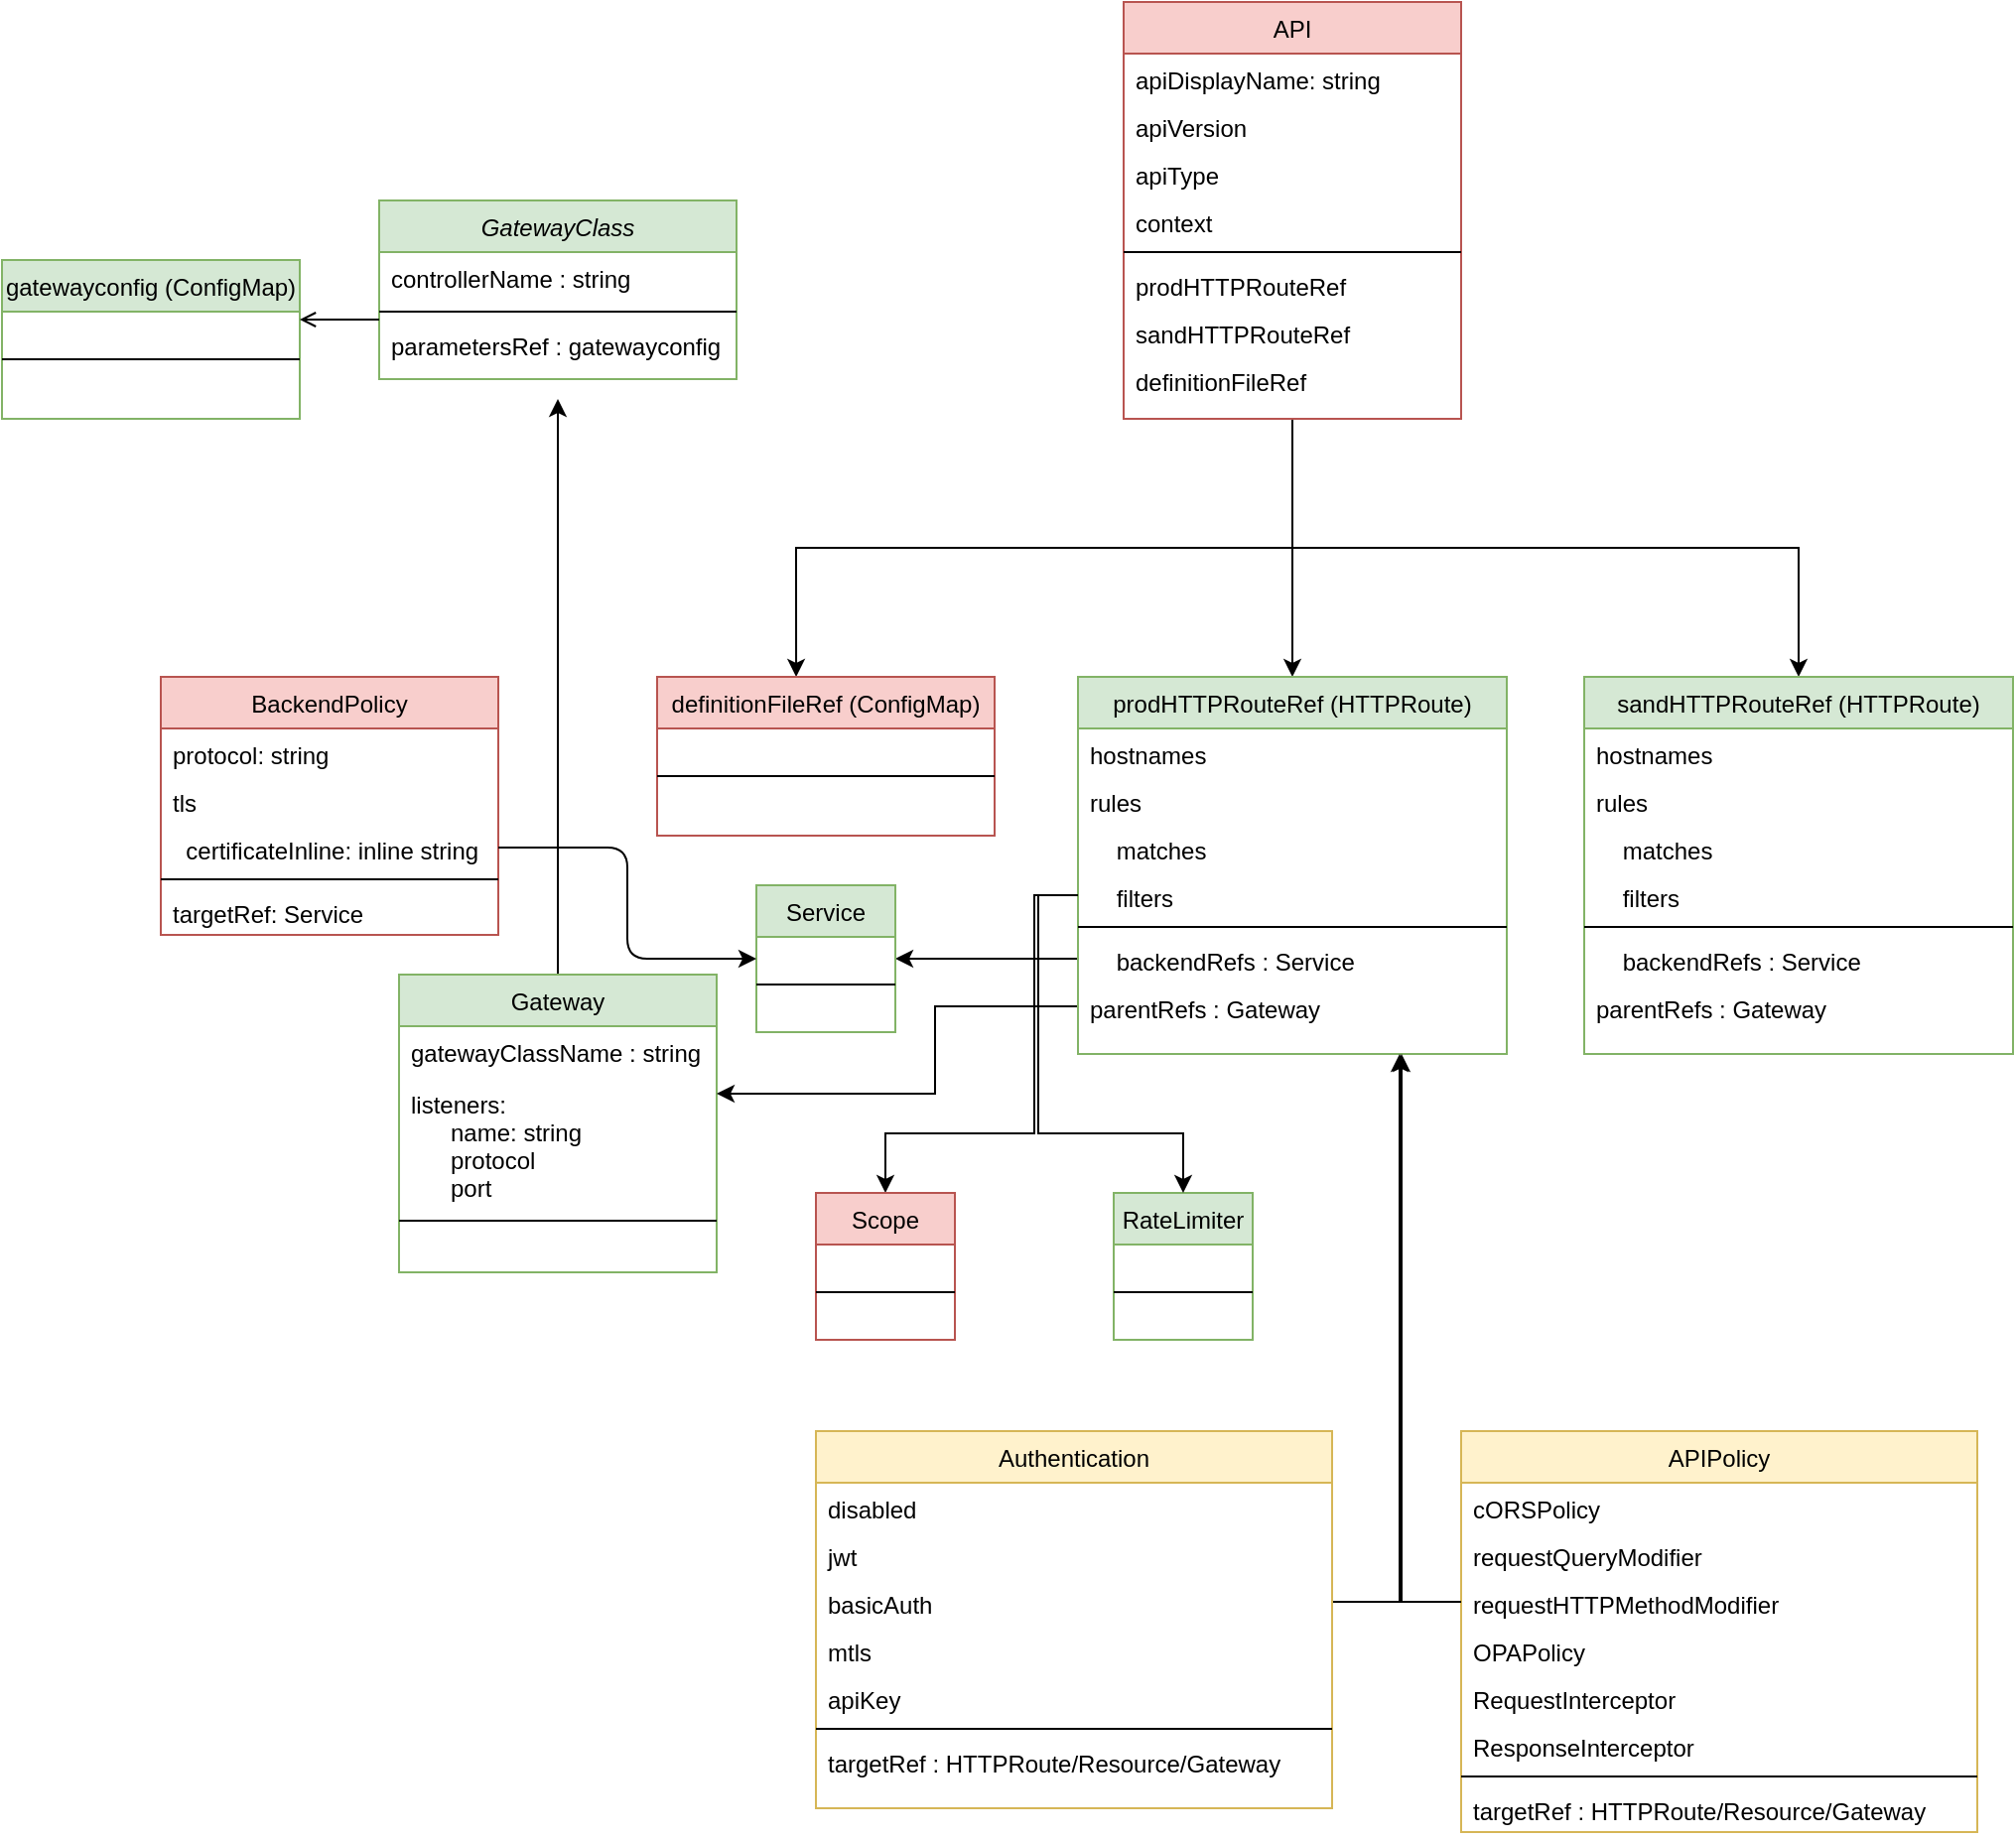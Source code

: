 <mxfile>
    <diagram id="C5RBs43oDa-KdzZeNtuy" name="Page-1">
        <mxGraphModel dx="1971" dy="481" grid="1" gridSize="10" guides="1" tooltips="1" connect="1" arrows="1" fold="1" page="1" pageScale="1" pageWidth="827" pageHeight="1169" math="0" shadow="0">
            <root>
                <mxCell id="WIyWlLk6GJQsqaUBKTNV-0"/>
                <mxCell id="WIyWlLk6GJQsqaUBKTNV-1" parent="WIyWlLk6GJQsqaUBKTNV-0"/>
                <mxCell id="nmCX1HU52F9oMf6bqaSX-96" style="edgeStyle=orthogonalEdgeStyle;rounded=0;orthogonalLoop=1;jettySize=auto;html=1;" parent="WIyWlLk6GJQsqaUBKTNV-1" source="zkfFHV4jXpPFQw0GAbJ--6" edge="1">
                    <mxGeometry relative="1" as="geometry">
                        <mxPoint x="-60" y="470" as="targetPoint"/>
                    </mxGeometry>
                </mxCell>
                <mxCell id="zkfFHV4jXpPFQw0GAbJ--6" value="Gateway" style="swimlane;fontStyle=0;align=center;verticalAlign=top;childLayout=stackLayout;horizontal=1;startSize=26;horizontalStack=0;resizeParent=1;resizeLast=0;collapsible=1;marginBottom=0;rounded=0;shadow=0;strokeWidth=1;fillColor=#d5e8d4;strokeColor=#82b366;" parent="WIyWlLk6GJQsqaUBKTNV-1" vertex="1">
                    <mxGeometry x="-140" y="760" width="160" height="150" as="geometry">
                        <mxRectangle x="130" y="380" width="160" height="26" as="alternateBounds"/>
                    </mxGeometry>
                </mxCell>
                <mxCell id="zkfFHV4jXpPFQw0GAbJ--7" value="gatewayClassName : string" style="text;align=left;verticalAlign=top;spacingLeft=4;spacingRight=4;overflow=hidden;rotatable=0;points=[[0,0.5],[1,0.5]];portConstraint=eastwest;" parent="zkfFHV4jXpPFQw0GAbJ--6" vertex="1">
                    <mxGeometry y="26" width="160" height="26" as="geometry"/>
                </mxCell>
                <mxCell id="zkfFHV4jXpPFQw0GAbJ--8" value="listeners:&#10;      name: string&#10;      protocol&#10;      port&#10;" style="text;align=left;verticalAlign=top;spacingLeft=4;spacingRight=4;overflow=hidden;rotatable=0;points=[[0,0.5],[1,0.5]];portConstraint=eastwest;rounded=0;shadow=0;html=0;" parent="zkfFHV4jXpPFQw0GAbJ--6" vertex="1">
                    <mxGeometry y="52" width="160" height="68" as="geometry"/>
                </mxCell>
                <mxCell id="zkfFHV4jXpPFQw0GAbJ--9" value="" style="line;html=1;strokeWidth=1;align=left;verticalAlign=middle;spacingTop=-1;spacingLeft=3;spacingRight=3;rotatable=0;labelPosition=right;points=[];portConstraint=eastwest;" parent="zkfFHV4jXpPFQw0GAbJ--6" vertex="1">
                    <mxGeometry y="120" width="160" height="8" as="geometry"/>
                </mxCell>
                <mxCell id="nmCX1HU52F9oMf6bqaSX-47" style="edgeStyle=orthogonalEdgeStyle;rounded=0;orthogonalLoop=1;jettySize=auto;html=1;exitX=0.5;exitY=1;exitDx=0;exitDy=0;entryX=0.412;entryY=0;entryDx=0;entryDy=0;entryPerimeter=0;" parent="WIyWlLk6GJQsqaUBKTNV-1" source="zkfFHV4jXpPFQw0GAbJ--13" target="nmCX1HU52F9oMf6bqaSX-29" edge="1">
                    <mxGeometry relative="1" as="geometry">
                        <mxPoint x="395" y="560" as="targetPoint"/>
                        <Array as="points">
                            <mxPoint x="310" y="545"/>
                            <mxPoint x="60" y="545"/>
                        </Array>
                    </mxGeometry>
                </mxCell>
                <mxCell id="nmCX1HU52F9oMf6bqaSX-48" style="edgeStyle=orthogonalEdgeStyle;rounded=0;orthogonalLoop=1;jettySize=auto;html=1;exitX=0.5;exitY=1;exitDx=0;exitDy=0;" parent="WIyWlLk6GJQsqaUBKTNV-1" source="zkfFHV4jXpPFQw0GAbJ--13" target="nmCX1HU52F9oMf6bqaSX-19" edge="1">
                    <mxGeometry relative="1" as="geometry">
                        <Array as="points">
                            <mxPoint x="310" y="570"/>
                            <mxPoint x="310" y="570"/>
                        </Array>
                    </mxGeometry>
                </mxCell>
                <mxCell id="nmCX1HU52F9oMf6bqaSX-49" style="edgeStyle=orthogonalEdgeStyle;rounded=0;orthogonalLoop=1;jettySize=auto;html=1;exitX=0.75;exitY=1;exitDx=0;exitDy=0;entryX=0.5;entryY=0;entryDx=0;entryDy=0;" parent="WIyWlLk6GJQsqaUBKTNV-1" source="zkfFHV4jXpPFQw0GAbJ--13" target="nmCX1HU52F9oMf6bqaSX-35" edge="1">
                    <mxGeometry relative="1" as="geometry">
                        <Array as="points">
                            <mxPoint x="310" y="480"/>
                            <mxPoint x="310" y="545"/>
                            <mxPoint x="565" y="545"/>
                        </Array>
                    </mxGeometry>
                </mxCell>
                <mxCell id="zkfFHV4jXpPFQw0GAbJ--13" value="API" style="swimlane;fontStyle=0;align=center;verticalAlign=top;childLayout=stackLayout;horizontal=1;startSize=26;horizontalStack=0;resizeParent=1;resizeLast=0;collapsible=1;marginBottom=0;rounded=0;shadow=0;strokeWidth=1;fillColor=#f8cecc;strokeColor=#b85450;" parent="WIyWlLk6GJQsqaUBKTNV-1" vertex="1">
                    <mxGeometry x="225" y="270" width="170" height="210" as="geometry">
                        <mxRectangle x="340" y="380" width="170" height="26" as="alternateBounds"/>
                    </mxGeometry>
                </mxCell>
                <mxCell id="zkfFHV4jXpPFQw0GAbJ--14" value="apiDisplayName: string" style="text;align=left;verticalAlign=top;spacingLeft=4;spacingRight=4;overflow=hidden;rotatable=0;points=[[0,0.5],[1,0.5]];portConstraint=eastwest;" parent="zkfFHV4jXpPFQw0GAbJ--13" vertex="1">
                    <mxGeometry y="26" width="170" height="24" as="geometry"/>
                </mxCell>
                <mxCell id="nmCX1HU52F9oMf6bqaSX-13" value="apiVersion" style="text;align=left;verticalAlign=top;spacingLeft=4;spacingRight=4;overflow=hidden;rotatable=0;points=[[0,0.5],[1,0.5]];portConstraint=eastwest;" parent="zkfFHV4jXpPFQw0GAbJ--13" vertex="1">
                    <mxGeometry y="50" width="170" height="24" as="geometry"/>
                </mxCell>
                <mxCell id="nmCX1HU52F9oMf6bqaSX-17" value="apiType" style="text;align=left;verticalAlign=top;spacingLeft=4;spacingRight=4;overflow=hidden;rotatable=0;points=[[0,0.5],[1,0.5]];portConstraint=eastwest;" parent="zkfFHV4jXpPFQw0GAbJ--13" vertex="1">
                    <mxGeometry y="74" width="170" height="24" as="geometry"/>
                </mxCell>
                <mxCell id="nmCX1HU52F9oMf6bqaSX-18" value="context" style="text;align=left;verticalAlign=top;spacingLeft=4;spacingRight=4;overflow=hidden;rotatable=0;points=[[0,0.5],[1,0.5]];portConstraint=eastwest;" parent="zkfFHV4jXpPFQw0GAbJ--13" vertex="1">
                    <mxGeometry y="98" width="170" height="24" as="geometry"/>
                </mxCell>
                <mxCell id="zkfFHV4jXpPFQw0GAbJ--15" value="" style="line;html=1;strokeWidth=1;align=left;verticalAlign=middle;spacingTop=-1;spacingLeft=3;spacingRight=3;rotatable=0;labelPosition=right;points=[];portConstraint=eastwest;" parent="zkfFHV4jXpPFQw0GAbJ--13" vertex="1">
                    <mxGeometry y="122" width="170" height="8" as="geometry"/>
                </mxCell>
                <mxCell id="nmCX1HU52F9oMf6bqaSX-15" value="prodHTTPRouteRef" style="text;align=left;verticalAlign=top;spacingLeft=4;spacingRight=4;overflow=hidden;rotatable=0;points=[[0,0.5],[1,0.5]];portConstraint=eastwest;" parent="zkfFHV4jXpPFQw0GAbJ--13" vertex="1">
                    <mxGeometry y="130" width="170" height="24" as="geometry"/>
                </mxCell>
                <mxCell id="nmCX1HU52F9oMf6bqaSX-16" value="sandHTTPRouteRef" style="text;align=left;verticalAlign=top;spacingLeft=4;spacingRight=4;overflow=hidden;rotatable=0;points=[[0,0.5],[1,0.5]];portConstraint=eastwest;" parent="zkfFHV4jXpPFQw0GAbJ--13" vertex="1">
                    <mxGeometry y="154" width="170" height="24" as="geometry"/>
                </mxCell>
                <mxCell id="nmCX1HU52F9oMf6bqaSX-14" value="definitionFileRef" style="text;align=left;verticalAlign=top;spacingLeft=4;spacingRight=4;overflow=hidden;rotatable=0;points=[[0,0.5],[1,0.5]];portConstraint=eastwest;" parent="zkfFHV4jXpPFQw0GAbJ--13" vertex="1">
                    <mxGeometry y="178" width="170" height="24" as="geometry"/>
                </mxCell>
                <mxCell id="nmCX1HU52F9oMf6bqaSX-54" style="edgeStyle=orthogonalEdgeStyle;rounded=0;orthogonalLoop=1;jettySize=auto;html=1;exitX=0;exitY=0.5;exitDx=0;exitDy=0;" parent="WIyWlLk6GJQsqaUBKTNV-1" source="nmCX1HU52F9oMf6bqaSX-20" target="zkfFHV4jXpPFQw0GAbJ--8" edge="1">
                    <mxGeometry relative="1" as="geometry">
                        <mxPoint x="780" y="890" as="targetPoint"/>
                        <Array as="points">
                            <mxPoint x="130" y="776"/>
                            <mxPoint x="130" y="820"/>
                        </Array>
                    </mxGeometry>
                </mxCell>
                <mxCell id="nmCX1HU52F9oMf6bqaSX-58" style="edgeStyle=orthogonalEdgeStyle;rounded=0;orthogonalLoop=1;jettySize=auto;html=1;entryX=1;entryY=0.5;entryDx=0;entryDy=0;" parent="WIyWlLk6GJQsqaUBKTNV-1" source="nmCX1HU52F9oMf6bqaSX-25" target="nmCX1HU52F9oMf6bqaSX-56" edge="1">
                    <mxGeometry relative="1" as="geometry"/>
                </mxCell>
                <mxCell id="nmCX1HU52F9oMf6bqaSX-66" style="edgeStyle=orthogonalEdgeStyle;rounded=0;orthogonalLoop=1;jettySize=auto;html=1;entryX=0.5;entryY=0;entryDx=0;entryDy=0;exitX=0;exitY=0.5;exitDx=0;exitDy=0;" parent="WIyWlLk6GJQsqaUBKTNV-1" source="nmCX1HU52F9oMf6bqaSX-34" target="nmCX1HU52F9oMf6bqaSX-99" edge="1">
                    <mxGeometry relative="1" as="geometry">
                        <mxPoint x="170" y="830" as="targetPoint"/>
                        <Array as="points">
                            <mxPoint x="180" y="720"/>
                            <mxPoint x="180" y="840"/>
                            <mxPoint x="105" y="840"/>
                        </Array>
                    </mxGeometry>
                </mxCell>
                <mxCell id="nmCX1HU52F9oMf6bqaSX-19" value="prodHTTPRouteRef (HTTPRoute)" style="swimlane;fontStyle=0;align=center;verticalAlign=top;childLayout=stackLayout;horizontal=1;startSize=26;horizontalStack=0;resizeParent=1;resizeLast=0;collapsible=1;marginBottom=0;rounded=0;shadow=0;strokeWidth=1;fillColor=#d5e8d4;strokeColor=#82b366;" parent="WIyWlLk6GJQsqaUBKTNV-1" vertex="1">
                    <mxGeometry x="202" y="610" width="216" height="190" as="geometry">
                        <mxRectangle x="340" y="380" width="170" height="26" as="alternateBounds"/>
                    </mxGeometry>
                </mxCell>
                <mxCell id="nmCX1HU52F9oMf6bqaSX-21" value="hostnames" style="text;align=left;verticalAlign=top;spacingLeft=4;spacingRight=4;overflow=hidden;rotatable=0;points=[[0,0.5],[1,0.5]];portConstraint=eastwest;" parent="nmCX1HU52F9oMf6bqaSX-19" vertex="1">
                    <mxGeometry y="26" width="216" height="24" as="geometry"/>
                </mxCell>
                <mxCell id="nmCX1HU52F9oMf6bqaSX-22" value="rules" style="text;align=left;verticalAlign=top;spacingLeft=4;spacingRight=4;overflow=hidden;rotatable=0;points=[[0,0.5],[1,0.5]];portConstraint=eastwest;" parent="nmCX1HU52F9oMf6bqaSX-19" vertex="1">
                    <mxGeometry y="50" width="216" height="24" as="geometry"/>
                </mxCell>
                <mxCell id="nmCX1HU52F9oMf6bqaSX-23" value="    matches " style="text;align=left;verticalAlign=top;spacingLeft=4;spacingRight=4;overflow=hidden;rotatable=0;points=[[0,0.5],[1,0.5]];portConstraint=eastwest;" parent="nmCX1HU52F9oMf6bqaSX-19" vertex="1">
                    <mxGeometry y="74" width="216" height="24" as="geometry"/>
                </mxCell>
                <mxCell id="nmCX1HU52F9oMf6bqaSX-34" value="    filters " style="text;align=left;verticalAlign=top;spacingLeft=4;spacingRight=4;overflow=hidden;rotatable=0;points=[[0,0.5],[1,0.5]];portConstraint=eastwest;" parent="nmCX1HU52F9oMf6bqaSX-19" vertex="1">
                    <mxGeometry y="98" width="216" height="24" as="geometry"/>
                </mxCell>
                <mxCell id="nmCX1HU52F9oMf6bqaSX-24" value="" style="line;html=1;strokeWidth=1;align=left;verticalAlign=middle;spacingTop=-1;spacingLeft=3;spacingRight=3;rotatable=0;labelPosition=right;points=[];portConstraint=eastwest;" parent="nmCX1HU52F9oMf6bqaSX-19" vertex="1">
                    <mxGeometry y="122" width="216" height="8" as="geometry"/>
                </mxCell>
                <mxCell id="nmCX1HU52F9oMf6bqaSX-25" value="    backendRefs : Service" style="text;align=left;verticalAlign=top;spacingLeft=4;spacingRight=4;overflow=hidden;rotatable=0;points=[[0,0.5],[1,0.5]];portConstraint=eastwest;" parent="nmCX1HU52F9oMf6bqaSX-19" vertex="1">
                    <mxGeometry y="130" width="216" height="24" as="geometry"/>
                </mxCell>
                <mxCell id="nmCX1HU52F9oMf6bqaSX-20" value="parentRefs : Gateway" style="text;align=left;verticalAlign=top;spacingLeft=4;spacingRight=4;overflow=hidden;rotatable=0;points=[[0,0.5],[1,0.5]];portConstraint=eastwest;" parent="nmCX1HU52F9oMf6bqaSX-19" vertex="1">
                    <mxGeometry y="154" width="216" height="24" as="geometry"/>
                </mxCell>
                <mxCell id="nmCX1HU52F9oMf6bqaSX-29" value="definitionFileRef (ConfigMap)" style="swimlane;fontStyle=0;align=center;verticalAlign=top;childLayout=stackLayout;horizontal=1;startSize=26;horizontalStack=0;resizeParent=1;resizeLast=0;collapsible=1;marginBottom=0;rounded=0;shadow=0;strokeWidth=1;fillColor=#f8cecc;strokeColor=#b85450;" parent="WIyWlLk6GJQsqaUBKTNV-1" vertex="1">
                    <mxGeometry x="-10" y="610" width="170" height="80" as="geometry">
                        <mxRectangle x="550" y="140" width="160" height="26" as="alternateBounds"/>
                    </mxGeometry>
                </mxCell>
                <mxCell id="nmCX1HU52F9oMf6bqaSX-30" value="" style="line;html=1;strokeWidth=1;align=left;verticalAlign=middle;spacingTop=-1;spacingLeft=3;spacingRight=3;rotatable=0;labelPosition=right;points=[];portConstraint=eastwest;" parent="nmCX1HU52F9oMf6bqaSX-29" vertex="1">
                    <mxGeometry y="26" width="170" height="48" as="geometry"/>
                </mxCell>
                <mxCell id="nmCX1HU52F9oMf6bqaSX-35" value="sandHTTPRouteRef (HTTPRoute)" style="swimlane;fontStyle=0;align=center;verticalAlign=top;childLayout=stackLayout;horizontal=1;startSize=26;horizontalStack=0;resizeParent=1;resizeLast=0;collapsible=1;marginBottom=0;rounded=0;shadow=0;strokeWidth=1;fillColor=#d5e8d4;strokeColor=#82b366;" parent="WIyWlLk6GJQsqaUBKTNV-1" vertex="1">
                    <mxGeometry x="457" y="610" width="216" height="190" as="geometry">
                        <mxRectangle x="340" y="380" width="170" height="26" as="alternateBounds"/>
                    </mxGeometry>
                </mxCell>
                <mxCell id="nmCX1HU52F9oMf6bqaSX-37" value="hostnames" style="text;align=left;verticalAlign=top;spacingLeft=4;spacingRight=4;overflow=hidden;rotatable=0;points=[[0,0.5],[1,0.5]];portConstraint=eastwest;" parent="nmCX1HU52F9oMf6bqaSX-35" vertex="1">
                    <mxGeometry y="26" width="216" height="24" as="geometry"/>
                </mxCell>
                <mxCell id="nmCX1HU52F9oMf6bqaSX-38" value="rules" style="text;align=left;verticalAlign=top;spacingLeft=4;spacingRight=4;overflow=hidden;rotatable=0;points=[[0,0.5],[1,0.5]];portConstraint=eastwest;" parent="nmCX1HU52F9oMf6bqaSX-35" vertex="1">
                    <mxGeometry y="50" width="216" height="24" as="geometry"/>
                </mxCell>
                <mxCell id="nmCX1HU52F9oMf6bqaSX-39" value="    matches " style="text;align=left;verticalAlign=top;spacingLeft=4;spacingRight=4;overflow=hidden;rotatable=0;points=[[0,0.5],[1,0.5]];portConstraint=eastwest;" parent="nmCX1HU52F9oMf6bqaSX-35" vertex="1">
                    <mxGeometry y="74" width="216" height="24" as="geometry"/>
                </mxCell>
                <mxCell id="nmCX1HU52F9oMf6bqaSX-40" value="    filters" style="text;align=left;verticalAlign=top;spacingLeft=4;spacingRight=4;overflow=hidden;rotatable=0;points=[[0,0.5],[1,0.5]];portConstraint=eastwest;" parent="nmCX1HU52F9oMf6bqaSX-35" vertex="1">
                    <mxGeometry y="98" width="216" height="24" as="geometry"/>
                </mxCell>
                <mxCell id="nmCX1HU52F9oMf6bqaSX-42" value="" style="line;html=1;strokeWidth=1;align=left;verticalAlign=middle;spacingTop=-1;spacingLeft=3;spacingRight=3;rotatable=0;labelPosition=right;points=[];portConstraint=eastwest;" parent="nmCX1HU52F9oMf6bqaSX-35" vertex="1">
                    <mxGeometry y="122" width="216" height="8" as="geometry"/>
                </mxCell>
                <mxCell id="nmCX1HU52F9oMf6bqaSX-41" value="    backendRefs : Service" style="text;align=left;verticalAlign=top;spacingLeft=4;spacingRight=4;overflow=hidden;rotatable=0;points=[[0,0.5],[1,0.5]];portConstraint=eastwest;" parent="nmCX1HU52F9oMf6bqaSX-35" vertex="1">
                    <mxGeometry y="130" width="216" height="24" as="geometry"/>
                </mxCell>
                <mxCell id="nmCX1HU52F9oMf6bqaSX-36" value="parentRefs : Gateway" style="text;align=left;verticalAlign=top;spacingLeft=4;spacingRight=4;overflow=hidden;rotatable=0;points=[[0,0.5],[1,0.5]];portConstraint=eastwest;" parent="nmCX1HU52F9oMf6bqaSX-35" vertex="1">
                    <mxGeometry y="154" width="216" height="24" as="geometry"/>
                </mxCell>
                <mxCell id="nmCX1HU52F9oMf6bqaSX-56" value="Service" style="swimlane;fontStyle=0;align=center;verticalAlign=top;childLayout=stackLayout;horizontal=1;startSize=26;horizontalStack=0;resizeParent=1;resizeLast=0;collapsible=1;marginBottom=0;rounded=0;shadow=0;strokeWidth=1;fillColor=#d5e8d4;strokeColor=#82b366;" parent="WIyWlLk6GJQsqaUBKTNV-1" vertex="1">
                    <mxGeometry x="40" y="715" width="70" height="74" as="geometry">
                        <mxRectangle x="550" y="140" width="160" height="26" as="alternateBounds"/>
                    </mxGeometry>
                </mxCell>
                <mxCell id="nmCX1HU52F9oMf6bqaSX-57" value="" style="line;html=1;strokeWidth=1;align=left;verticalAlign=middle;spacingTop=-1;spacingLeft=3;spacingRight=3;rotatable=0;labelPosition=right;points=[];portConstraint=eastwest;" parent="nmCX1HU52F9oMf6bqaSX-56" vertex="1">
                    <mxGeometry y="26" width="70" height="48" as="geometry"/>
                </mxCell>
                <mxCell id="nmCX1HU52F9oMf6bqaSX-75" style="edgeStyle=orthogonalEdgeStyle;rounded=0;orthogonalLoop=1;jettySize=auto;html=1;exitX=1;exitY=0.5;exitDx=0;exitDy=0;" parent="WIyWlLk6GJQsqaUBKTNV-1" source="nmCX1HU52F9oMf6bqaSX-70" edge="1">
                    <mxGeometry relative="1" as="geometry">
                        <mxPoint x="365" y="800" as="targetPoint"/>
                        <mxPoint x="345" y="1076" as="sourcePoint"/>
                        <Array as="points">
                            <mxPoint x="365" y="1076"/>
                        </Array>
                    </mxGeometry>
                </mxCell>
                <mxCell id="nmCX1HU52F9oMf6bqaSX-67" value="Authentication" style="swimlane;fontStyle=0;align=center;verticalAlign=top;childLayout=stackLayout;horizontal=1;startSize=26;horizontalStack=0;resizeParent=1;resizeLast=0;collapsible=1;marginBottom=0;rounded=0;shadow=0;strokeWidth=1;fillColor=#fff2cc;strokeColor=#d6b656;" parent="WIyWlLk6GJQsqaUBKTNV-1" vertex="1">
                    <mxGeometry x="70" y="990" width="260" height="190" as="geometry">
                        <mxRectangle x="340" y="380" width="170" height="26" as="alternateBounds"/>
                    </mxGeometry>
                </mxCell>
                <mxCell id="nmCX1HU52F9oMf6bqaSX-69" value="disabled" style="text;align=left;verticalAlign=top;spacingLeft=4;spacingRight=4;overflow=hidden;rotatable=0;points=[[0,0.5],[1,0.5]];portConstraint=eastwest;" parent="nmCX1HU52F9oMf6bqaSX-67" vertex="1">
                    <mxGeometry y="26" width="260" height="24" as="geometry"/>
                </mxCell>
                <mxCell id="nmCX1HU52F9oMf6bqaSX-68" value="jwt" style="text;align=left;verticalAlign=top;spacingLeft=4;spacingRight=4;overflow=hidden;rotatable=0;points=[[0,0.5],[1,0.5]];portConstraint=eastwest;" parent="nmCX1HU52F9oMf6bqaSX-67" vertex="1">
                    <mxGeometry y="50" width="260" height="24" as="geometry"/>
                </mxCell>
                <mxCell id="nmCX1HU52F9oMf6bqaSX-70" value="basicAuth" style="text;align=left;verticalAlign=top;spacingLeft=4;spacingRight=4;overflow=hidden;rotatable=0;points=[[0,0.5],[1,0.5]];portConstraint=eastwest;" parent="nmCX1HU52F9oMf6bqaSX-67" vertex="1">
                    <mxGeometry y="74" width="260" height="24" as="geometry"/>
                </mxCell>
                <mxCell id="nmCX1HU52F9oMf6bqaSX-71" value="mtls" style="text;align=left;verticalAlign=top;spacingLeft=4;spacingRight=4;overflow=hidden;rotatable=0;points=[[0,0.5],[1,0.5]];portConstraint=eastwest;" parent="nmCX1HU52F9oMf6bqaSX-67" vertex="1">
                    <mxGeometry y="98" width="260" height="24" as="geometry"/>
                </mxCell>
                <mxCell id="nmCX1HU52F9oMf6bqaSX-76" value="apiKey" style="text;align=left;verticalAlign=top;spacingLeft=4;spacingRight=4;overflow=hidden;rotatable=0;points=[[0,0.5],[1,0.5]];portConstraint=eastwest;" parent="nmCX1HU52F9oMf6bqaSX-67" vertex="1">
                    <mxGeometry y="122" width="260" height="24" as="geometry"/>
                </mxCell>
                <mxCell id="nmCX1HU52F9oMf6bqaSX-72" value="" style="line;html=1;strokeWidth=1;align=left;verticalAlign=middle;spacingTop=-1;spacingLeft=3;spacingRight=3;rotatable=0;labelPosition=right;points=[];portConstraint=eastwest;" parent="nmCX1HU52F9oMf6bqaSX-67" vertex="1">
                    <mxGeometry y="146" width="260" height="8" as="geometry"/>
                </mxCell>
                <mxCell id="nmCX1HU52F9oMf6bqaSX-73" value="targetRef : HTTPRoute/Resource/Gateway" style="text;align=left;verticalAlign=top;spacingLeft=4;spacingRight=4;overflow=hidden;rotatable=0;points=[[0,0.5],[1,0.5]];portConstraint=eastwest;" parent="nmCX1HU52F9oMf6bqaSX-67" vertex="1">
                    <mxGeometry y="154" width="260" height="24" as="geometry"/>
                </mxCell>
                <mxCell id="nmCX1HU52F9oMf6bqaSX-78" value="APIPolicy" style="swimlane;fontStyle=0;align=center;verticalAlign=top;childLayout=stackLayout;horizontal=1;startSize=26;horizontalStack=0;resizeParent=1;resizeLast=0;collapsible=1;marginBottom=0;rounded=0;shadow=0;strokeWidth=1;fillColor=#fff2cc;strokeColor=#d6b656;" parent="WIyWlLk6GJQsqaUBKTNV-1" vertex="1">
                    <mxGeometry x="395" y="990" width="260" height="202" as="geometry">
                        <mxRectangle x="340" y="380" width="170" height="26" as="alternateBounds"/>
                    </mxGeometry>
                </mxCell>
                <mxCell id="nmCX1HU52F9oMf6bqaSX-79" value="cORSPolicy" style="text;align=left;verticalAlign=top;spacingLeft=4;spacingRight=4;overflow=hidden;rotatable=0;points=[[0,0.5],[1,0.5]];portConstraint=eastwest;" parent="nmCX1HU52F9oMf6bqaSX-78" vertex="1">
                    <mxGeometry y="26" width="260" height="24" as="geometry"/>
                </mxCell>
                <mxCell id="nmCX1HU52F9oMf6bqaSX-80" value="requestQueryModifier" style="text;align=left;verticalAlign=top;spacingLeft=4;spacingRight=4;overflow=hidden;rotatable=0;points=[[0,0.5],[1,0.5]];portConstraint=eastwest;" parent="nmCX1HU52F9oMf6bqaSX-78" vertex="1">
                    <mxGeometry y="50" width="260" height="24" as="geometry"/>
                </mxCell>
                <mxCell id="nmCX1HU52F9oMf6bqaSX-81" value="requestHTTPMethodModifier" style="text;align=left;verticalAlign=top;spacingLeft=4;spacingRight=4;overflow=hidden;rotatable=0;points=[[0,0.5],[1,0.5]];portConstraint=eastwest;" parent="nmCX1HU52F9oMf6bqaSX-78" vertex="1">
                    <mxGeometry y="74" width="260" height="24" as="geometry"/>
                </mxCell>
                <mxCell id="nmCX1HU52F9oMf6bqaSX-82" value="OPAPolicy" style="text;align=left;verticalAlign=top;spacingLeft=4;spacingRight=4;overflow=hidden;rotatable=0;points=[[0,0.5],[1,0.5]];portConstraint=eastwest;" parent="nmCX1HU52F9oMf6bqaSX-78" vertex="1">
                    <mxGeometry y="98" width="260" height="24" as="geometry"/>
                </mxCell>
                <mxCell id="nmCX1HU52F9oMf6bqaSX-83" value="RequestInterceptor" style="text;align=left;verticalAlign=top;spacingLeft=4;spacingRight=4;overflow=hidden;rotatable=0;points=[[0,0.5],[1,0.5]];portConstraint=eastwest;" parent="nmCX1HU52F9oMf6bqaSX-78" vertex="1">
                    <mxGeometry y="122" width="260" height="24" as="geometry"/>
                </mxCell>
                <mxCell id="nmCX1HU52F9oMf6bqaSX-84" value="ResponseInterceptor" style="text;align=left;verticalAlign=top;spacingLeft=4;spacingRight=4;overflow=hidden;rotatable=0;points=[[0,0.5],[1,0.5]];portConstraint=eastwest;" parent="nmCX1HU52F9oMf6bqaSX-78" vertex="1">
                    <mxGeometry y="146" width="260" height="24" as="geometry"/>
                </mxCell>
                <mxCell id="nmCX1HU52F9oMf6bqaSX-85" value="" style="line;html=1;strokeWidth=1;align=left;verticalAlign=middle;spacingTop=-1;spacingLeft=3;spacingRight=3;rotatable=0;labelPosition=right;points=[];portConstraint=eastwest;" parent="nmCX1HU52F9oMf6bqaSX-78" vertex="1">
                    <mxGeometry y="170" width="260" height="8" as="geometry"/>
                </mxCell>
                <mxCell id="nmCX1HU52F9oMf6bqaSX-86" value="targetRef : HTTPRoute/Resource/Gateway" style="text;align=left;verticalAlign=top;spacingLeft=4;spacingRight=4;overflow=hidden;rotatable=0;points=[[0,0.5],[1,0.5]];portConstraint=eastwest;" parent="nmCX1HU52F9oMf6bqaSX-78" vertex="1">
                    <mxGeometry y="178" width="260" height="24" as="geometry"/>
                </mxCell>
                <mxCell id="nmCX1HU52F9oMf6bqaSX-87" value="GatewayClass" style="swimlane;fontStyle=2;align=center;verticalAlign=top;childLayout=stackLayout;horizontal=1;startSize=26;horizontalStack=0;resizeParent=1;resizeLast=0;collapsible=1;marginBottom=0;rounded=0;shadow=0;strokeWidth=1;fillColor=#d5e8d4;strokeColor=#82b366;" parent="WIyWlLk6GJQsqaUBKTNV-1" vertex="1">
                    <mxGeometry x="-150" y="370" width="180" height="90" as="geometry">
                        <mxRectangle x="230" y="140" width="160" height="26" as="alternateBounds"/>
                    </mxGeometry>
                </mxCell>
                <mxCell id="nmCX1HU52F9oMf6bqaSX-88" value="controllerName : string" style="text;align=left;verticalAlign=top;spacingLeft=4;spacingRight=4;overflow=hidden;rotatable=0;points=[[0,0.5],[1,0.5]];portConstraint=eastwest;" parent="nmCX1HU52F9oMf6bqaSX-87" vertex="1">
                    <mxGeometry y="26" width="180" height="26" as="geometry"/>
                </mxCell>
                <mxCell id="nmCX1HU52F9oMf6bqaSX-89" value="" style="line;html=1;strokeWidth=1;align=left;verticalAlign=middle;spacingTop=-1;spacingLeft=3;spacingRight=3;rotatable=0;labelPosition=right;points=[];portConstraint=eastwest;" parent="nmCX1HU52F9oMf6bqaSX-87" vertex="1">
                    <mxGeometry y="52" width="180" height="8" as="geometry"/>
                </mxCell>
                <mxCell id="nmCX1HU52F9oMf6bqaSX-90" value="parametersRef : gatewayconfig" style="text;align=left;verticalAlign=top;spacingLeft=4;spacingRight=4;overflow=hidden;rotatable=0;points=[[0,0.5],[1,0.5]];portConstraint=eastwest;" parent="nmCX1HU52F9oMf6bqaSX-87" vertex="1">
                    <mxGeometry y="60" width="180" height="30" as="geometry"/>
                </mxCell>
                <mxCell id="nmCX1HU52F9oMf6bqaSX-91" value="gatewayconfig (ConfigMap)" style="swimlane;fontStyle=0;align=center;verticalAlign=top;childLayout=stackLayout;horizontal=1;startSize=26;horizontalStack=0;resizeParent=1;resizeLast=0;collapsible=1;marginBottom=0;rounded=0;shadow=0;strokeWidth=1;fillColor=#d5e8d4;strokeColor=#82b366;" parent="WIyWlLk6GJQsqaUBKTNV-1" vertex="1">
                    <mxGeometry x="-340" y="400" width="150" height="80" as="geometry">
                        <mxRectangle x="550" y="140" width="160" height="26" as="alternateBounds"/>
                    </mxGeometry>
                </mxCell>
                <mxCell id="nmCX1HU52F9oMf6bqaSX-92" value="" style="line;html=1;strokeWidth=1;align=left;verticalAlign=middle;spacingTop=-1;spacingLeft=3;spacingRight=3;rotatable=0;labelPosition=right;points=[];portConstraint=eastwest;" parent="nmCX1HU52F9oMf6bqaSX-91" vertex="1">
                    <mxGeometry y="26" width="150" height="48" as="geometry"/>
                </mxCell>
                <mxCell id="nmCX1HU52F9oMf6bqaSX-93" value="" style="endArrow=open;shadow=0;strokeWidth=1;rounded=0;endFill=1;edgeStyle=elbowEdgeStyle;elbow=vertical;" parent="WIyWlLk6GJQsqaUBKTNV-1" source="nmCX1HU52F9oMf6bqaSX-87" target="nmCX1HU52F9oMf6bqaSX-91" edge="1">
                    <mxGeometry x="0.5" y="41" relative="1" as="geometry">
                        <mxPoint x="-75" y="392" as="sourcePoint"/>
                        <mxPoint x="85" y="392" as="targetPoint"/>
                        <mxPoint x="-40" y="32" as="offset"/>
                    </mxGeometry>
                </mxCell>
                <mxCell id="nmCX1HU52F9oMf6bqaSX-94" value="" style="resizable=0;align=left;verticalAlign=bottom;labelBackgroundColor=none;fontSize=12;" parent="nmCX1HU52F9oMf6bqaSX-93" connectable="0" vertex="1">
                    <mxGeometry x="-1" relative="1" as="geometry">
                        <mxPoint y="4" as="offset"/>
                    </mxGeometry>
                </mxCell>
                <mxCell id="nmCX1HU52F9oMf6bqaSX-95" value="" style="resizable=0;align=right;verticalAlign=bottom;labelBackgroundColor=none;fontSize=12;" parent="nmCX1HU52F9oMf6bqaSX-93" connectable="0" vertex="1">
                    <mxGeometry x="1" relative="1" as="geometry">
                        <mxPoint x="-7" y="4" as="offset"/>
                    </mxGeometry>
                </mxCell>
                <mxCell id="nmCX1HU52F9oMf6bqaSX-97" style="edgeStyle=orthogonalEdgeStyle;rounded=0;orthogonalLoop=1;jettySize=auto;html=1;exitX=0;exitY=0.5;exitDx=0;exitDy=0;entryX=0.75;entryY=1;entryDx=0;entryDy=0;" parent="WIyWlLk6GJQsqaUBKTNV-1" source="nmCX1HU52F9oMf6bqaSX-81" target="nmCX1HU52F9oMf6bqaSX-19" edge="1">
                    <mxGeometry relative="1" as="geometry">
                        <mxPoint x="240" y="800" as="targetPoint"/>
                    </mxGeometry>
                </mxCell>
                <mxCell id="nmCX1HU52F9oMf6bqaSX-99" value="Scope" style="swimlane;fontStyle=0;align=center;verticalAlign=top;childLayout=stackLayout;horizontal=1;startSize=26;horizontalStack=0;resizeParent=1;resizeLast=0;collapsible=1;marginBottom=0;rounded=0;shadow=0;strokeWidth=1;fillColor=#f8cecc;strokeColor=#b85450;" parent="WIyWlLk6GJQsqaUBKTNV-1" vertex="1">
                    <mxGeometry x="70" y="870" width="70" height="74" as="geometry">
                        <mxRectangle x="550" y="140" width="160" height="26" as="alternateBounds"/>
                    </mxGeometry>
                </mxCell>
                <mxCell id="nmCX1HU52F9oMf6bqaSX-100" value="" style="line;html=1;strokeWidth=1;align=left;verticalAlign=middle;spacingTop=-1;spacingLeft=3;spacingRight=3;rotatable=0;labelPosition=right;points=[];portConstraint=eastwest;" parent="nmCX1HU52F9oMf6bqaSX-99" vertex="1">
                    <mxGeometry y="26" width="70" height="48" as="geometry"/>
                </mxCell>
                <mxCell id="nmCX1HU52F9oMf6bqaSX-101" value="RateLimiter" style="swimlane;fontStyle=0;align=center;verticalAlign=top;childLayout=stackLayout;horizontal=1;startSize=26;horizontalStack=0;resizeParent=1;resizeLast=0;collapsible=1;marginBottom=0;rounded=0;shadow=0;strokeWidth=1;fillColor=#d5e8d4;strokeColor=#82b366;" parent="WIyWlLk6GJQsqaUBKTNV-1" vertex="1">
                    <mxGeometry x="220" y="870" width="70" height="74" as="geometry">
                        <mxRectangle x="550" y="140" width="160" height="26" as="alternateBounds"/>
                    </mxGeometry>
                </mxCell>
                <mxCell id="nmCX1HU52F9oMf6bqaSX-102" value="" style="line;html=1;strokeWidth=1;align=left;verticalAlign=middle;spacingTop=-1;spacingLeft=3;spacingRight=3;rotatable=0;labelPosition=right;points=[];portConstraint=eastwest;" parent="nmCX1HU52F9oMf6bqaSX-101" vertex="1">
                    <mxGeometry y="26" width="70" height="48" as="geometry"/>
                </mxCell>
                <mxCell id="nmCX1HU52F9oMf6bqaSX-103" style="edgeStyle=orthogonalEdgeStyle;rounded=0;orthogonalLoop=1;jettySize=auto;html=1;exitX=0;exitY=0.5;exitDx=0;exitDy=0;" parent="WIyWlLk6GJQsqaUBKTNV-1" source="nmCX1HU52F9oMf6bqaSX-34" target="nmCX1HU52F9oMf6bqaSX-101" edge="1">
                    <mxGeometry relative="1" as="geometry">
                        <Array as="points">
                            <mxPoint x="182" y="720"/>
                            <mxPoint x="182" y="840"/>
                            <mxPoint x="255" y="840"/>
                        </Array>
                    </mxGeometry>
                </mxCell>
                <mxCell id="2" value="BackendPolicy" style="swimlane;fontStyle=0;align=center;verticalAlign=top;childLayout=stackLayout;horizontal=1;startSize=26;horizontalStack=0;resizeParent=1;resizeLast=0;collapsible=1;marginBottom=0;rounded=0;shadow=0;strokeWidth=1;fillColor=#f8cecc;strokeColor=#b85450;" vertex="1" parent="WIyWlLk6GJQsqaUBKTNV-1">
                    <mxGeometry x="-260" y="610" width="170" height="130" as="geometry">
                        <mxRectangle x="340" y="380" width="170" height="26" as="alternateBounds"/>
                    </mxGeometry>
                </mxCell>
                <mxCell id="3" value="protocol: string" style="text;align=left;verticalAlign=top;spacingLeft=4;spacingRight=4;overflow=hidden;rotatable=0;points=[[0,0.5],[1,0.5]];portConstraint=eastwest;" vertex="1" parent="2">
                    <mxGeometry y="26" width="170" height="24" as="geometry"/>
                </mxCell>
                <mxCell id="4" value="tls&#10;  " style="text;align=left;verticalAlign=top;spacingLeft=4;spacingRight=4;overflow=hidden;rotatable=0;points=[[0,0.5],[1,0.5]];portConstraint=eastwest;" vertex="1" parent="2">
                    <mxGeometry y="50" width="170" height="24" as="geometry"/>
                </mxCell>
                <mxCell id="6" value="  certificateInline: inline string" style="text;align=left;verticalAlign=top;spacingLeft=4;spacingRight=4;overflow=hidden;rotatable=0;points=[[0,0.5],[1,0.5]];portConstraint=eastwest;" vertex="1" parent="2">
                    <mxGeometry y="74" width="170" height="24" as="geometry"/>
                </mxCell>
                <mxCell id="7" value="" style="line;html=1;strokeWidth=1;align=left;verticalAlign=middle;spacingTop=-1;spacingLeft=3;spacingRight=3;rotatable=0;labelPosition=right;points=[];portConstraint=eastwest;" vertex="1" parent="2">
                    <mxGeometry y="98" width="170" height="8" as="geometry"/>
                </mxCell>
                <mxCell id="12" value="targetRef: Service" style="text;align=left;verticalAlign=top;spacingLeft=4;spacingRight=4;overflow=hidden;rotatable=0;points=[[0,0.5],[1,0.5]];portConstraint=eastwest;" vertex="1" parent="2">
                    <mxGeometry y="106" width="170" height="24" as="geometry"/>
                </mxCell>
                <mxCell id="17" style="edgeStyle=orthogonalEdgeStyle;html=1;exitX=1;exitY=0.5;exitDx=0;exitDy=0;entryX=0;entryY=0.5;entryDx=0;entryDy=0;" edge="1" parent="WIyWlLk6GJQsqaUBKTNV-1" source="6" target="nmCX1HU52F9oMf6bqaSX-56">
                    <mxGeometry relative="1" as="geometry"/>
                </mxCell>
            </root>
        </mxGraphModel>
    </diagram>
</mxfile>